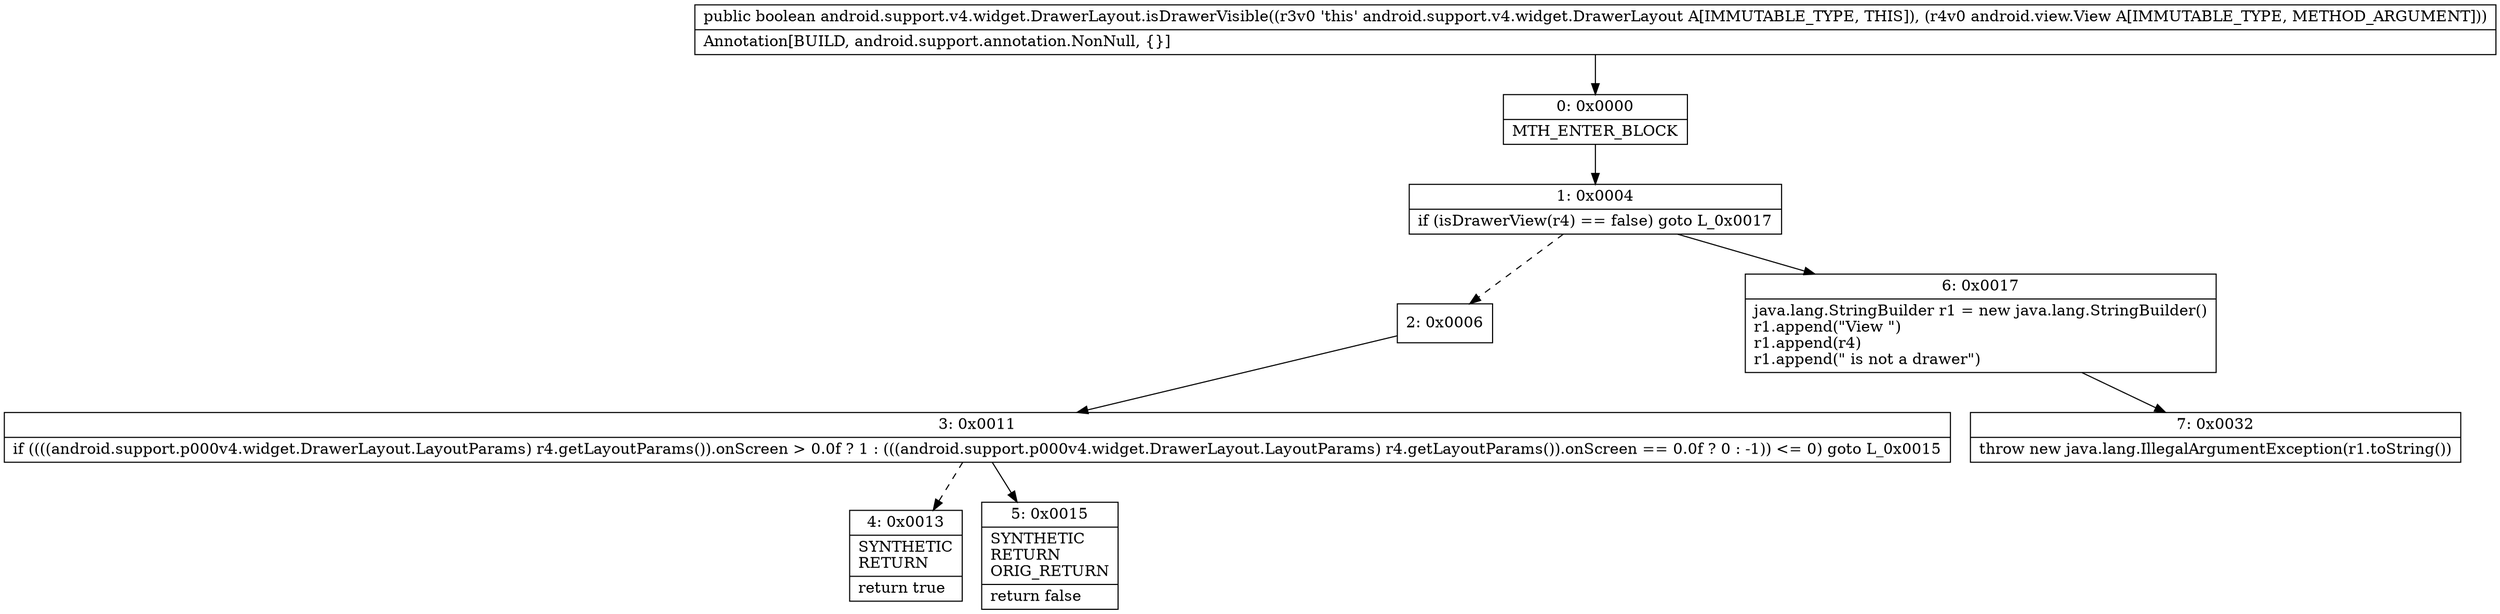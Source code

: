 digraph "CFG forandroid.support.v4.widget.DrawerLayout.isDrawerVisible(Landroid\/view\/View;)Z" {
Node_0 [shape=record,label="{0\:\ 0x0000|MTH_ENTER_BLOCK\l}"];
Node_1 [shape=record,label="{1\:\ 0x0004|if (isDrawerView(r4) == false) goto L_0x0017\l}"];
Node_2 [shape=record,label="{2\:\ 0x0006}"];
Node_3 [shape=record,label="{3\:\ 0x0011|if ((((android.support.p000v4.widget.DrawerLayout.LayoutParams) r4.getLayoutParams()).onScreen \> 0.0f ? 1 : (((android.support.p000v4.widget.DrawerLayout.LayoutParams) r4.getLayoutParams()).onScreen == 0.0f ? 0 : \-1)) \<= 0) goto L_0x0015\l}"];
Node_4 [shape=record,label="{4\:\ 0x0013|SYNTHETIC\lRETURN\l|return true\l}"];
Node_5 [shape=record,label="{5\:\ 0x0015|SYNTHETIC\lRETURN\lORIG_RETURN\l|return false\l}"];
Node_6 [shape=record,label="{6\:\ 0x0017|java.lang.StringBuilder r1 = new java.lang.StringBuilder()\lr1.append(\"View \")\lr1.append(r4)\lr1.append(\" is not a drawer\")\l}"];
Node_7 [shape=record,label="{7\:\ 0x0032|throw new java.lang.IllegalArgumentException(r1.toString())\l}"];
MethodNode[shape=record,label="{public boolean android.support.v4.widget.DrawerLayout.isDrawerVisible((r3v0 'this' android.support.v4.widget.DrawerLayout A[IMMUTABLE_TYPE, THIS]), (r4v0 android.view.View A[IMMUTABLE_TYPE, METHOD_ARGUMENT]))  | Annotation[BUILD, android.support.annotation.NonNull, \{\}]\l}"];
MethodNode -> Node_0;
Node_0 -> Node_1;
Node_1 -> Node_2[style=dashed];
Node_1 -> Node_6;
Node_2 -> Node_3;
Node_3 -> Node_4[style=dashed];
Node_3 -> Node_5;
Node_6 -> Node_7;
}

